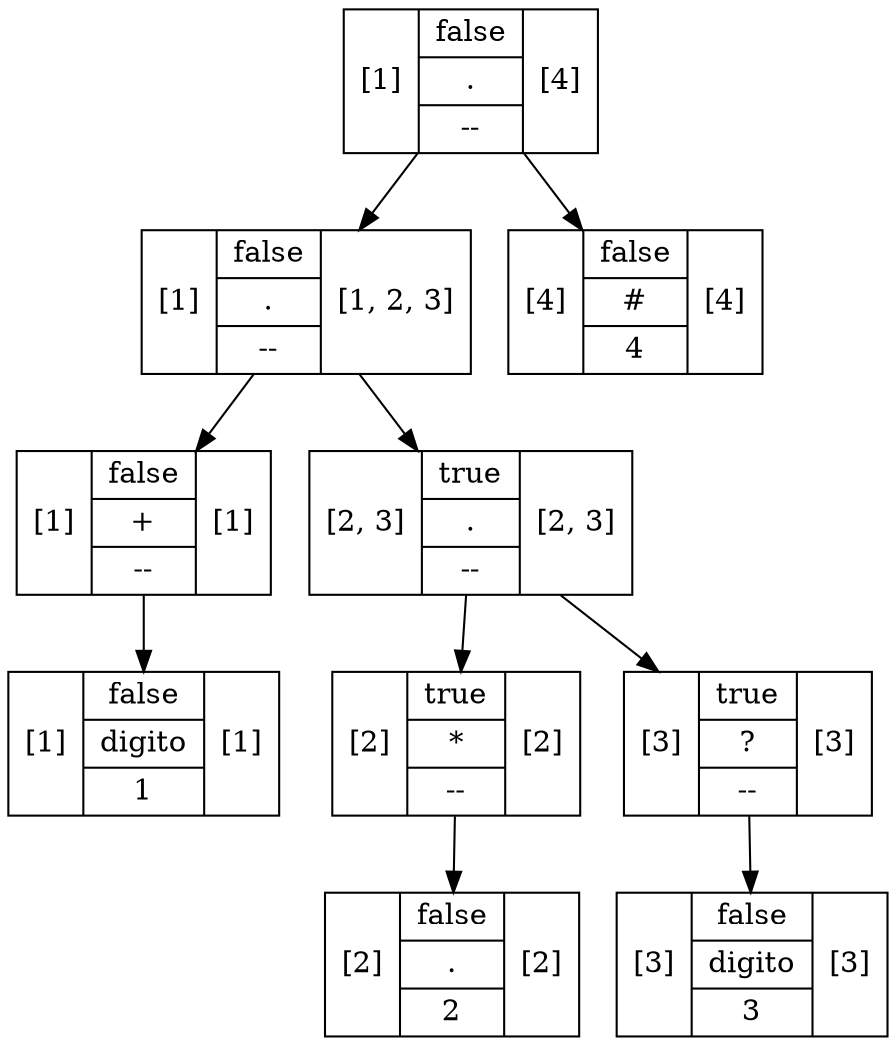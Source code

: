 digraph G {
1472463323 [shape=record label="[1] |{ false | digito | 1 }| [1]"];
2088689456 [shape=record label="[1] |{ false | + | -- }| [1]"];
2088689456 -> 1472463323
1726073453 [shape=record label="[2] |{ false | . | 2 }| [2]"];
1640625530 [shape=record label="[2] |{ true | * | -- }| [2]"];
1640625530 -> 1726073453
376764993 [shape=record label="[3] |{ false | digito | 3 }| [3]"];
486093024 [shape=record label="[3] |{ true | ? | -- }| [3]"];
486093024 -> 376764993
1956852656 [shape=record label="[2, 3] |{ true | . | -- }| [2, 3]"];
1956852656 -> 1640625530
1956852656 -> 486093024
1517255291 [shape=record label="[1] |{ false | . | -- }| [1, 2, 3]"];
1517255291 -> 2088689456
1517255291 -> 1956852656
1811428741 [shape=record label="[4] |{ false | # | 4 }| [4]"];
1054041642 [shape=record label="[1] |{ false | . | -- }| [4]"];
1054041642 -> 1517255291
1054041642 -> 1811428741
}